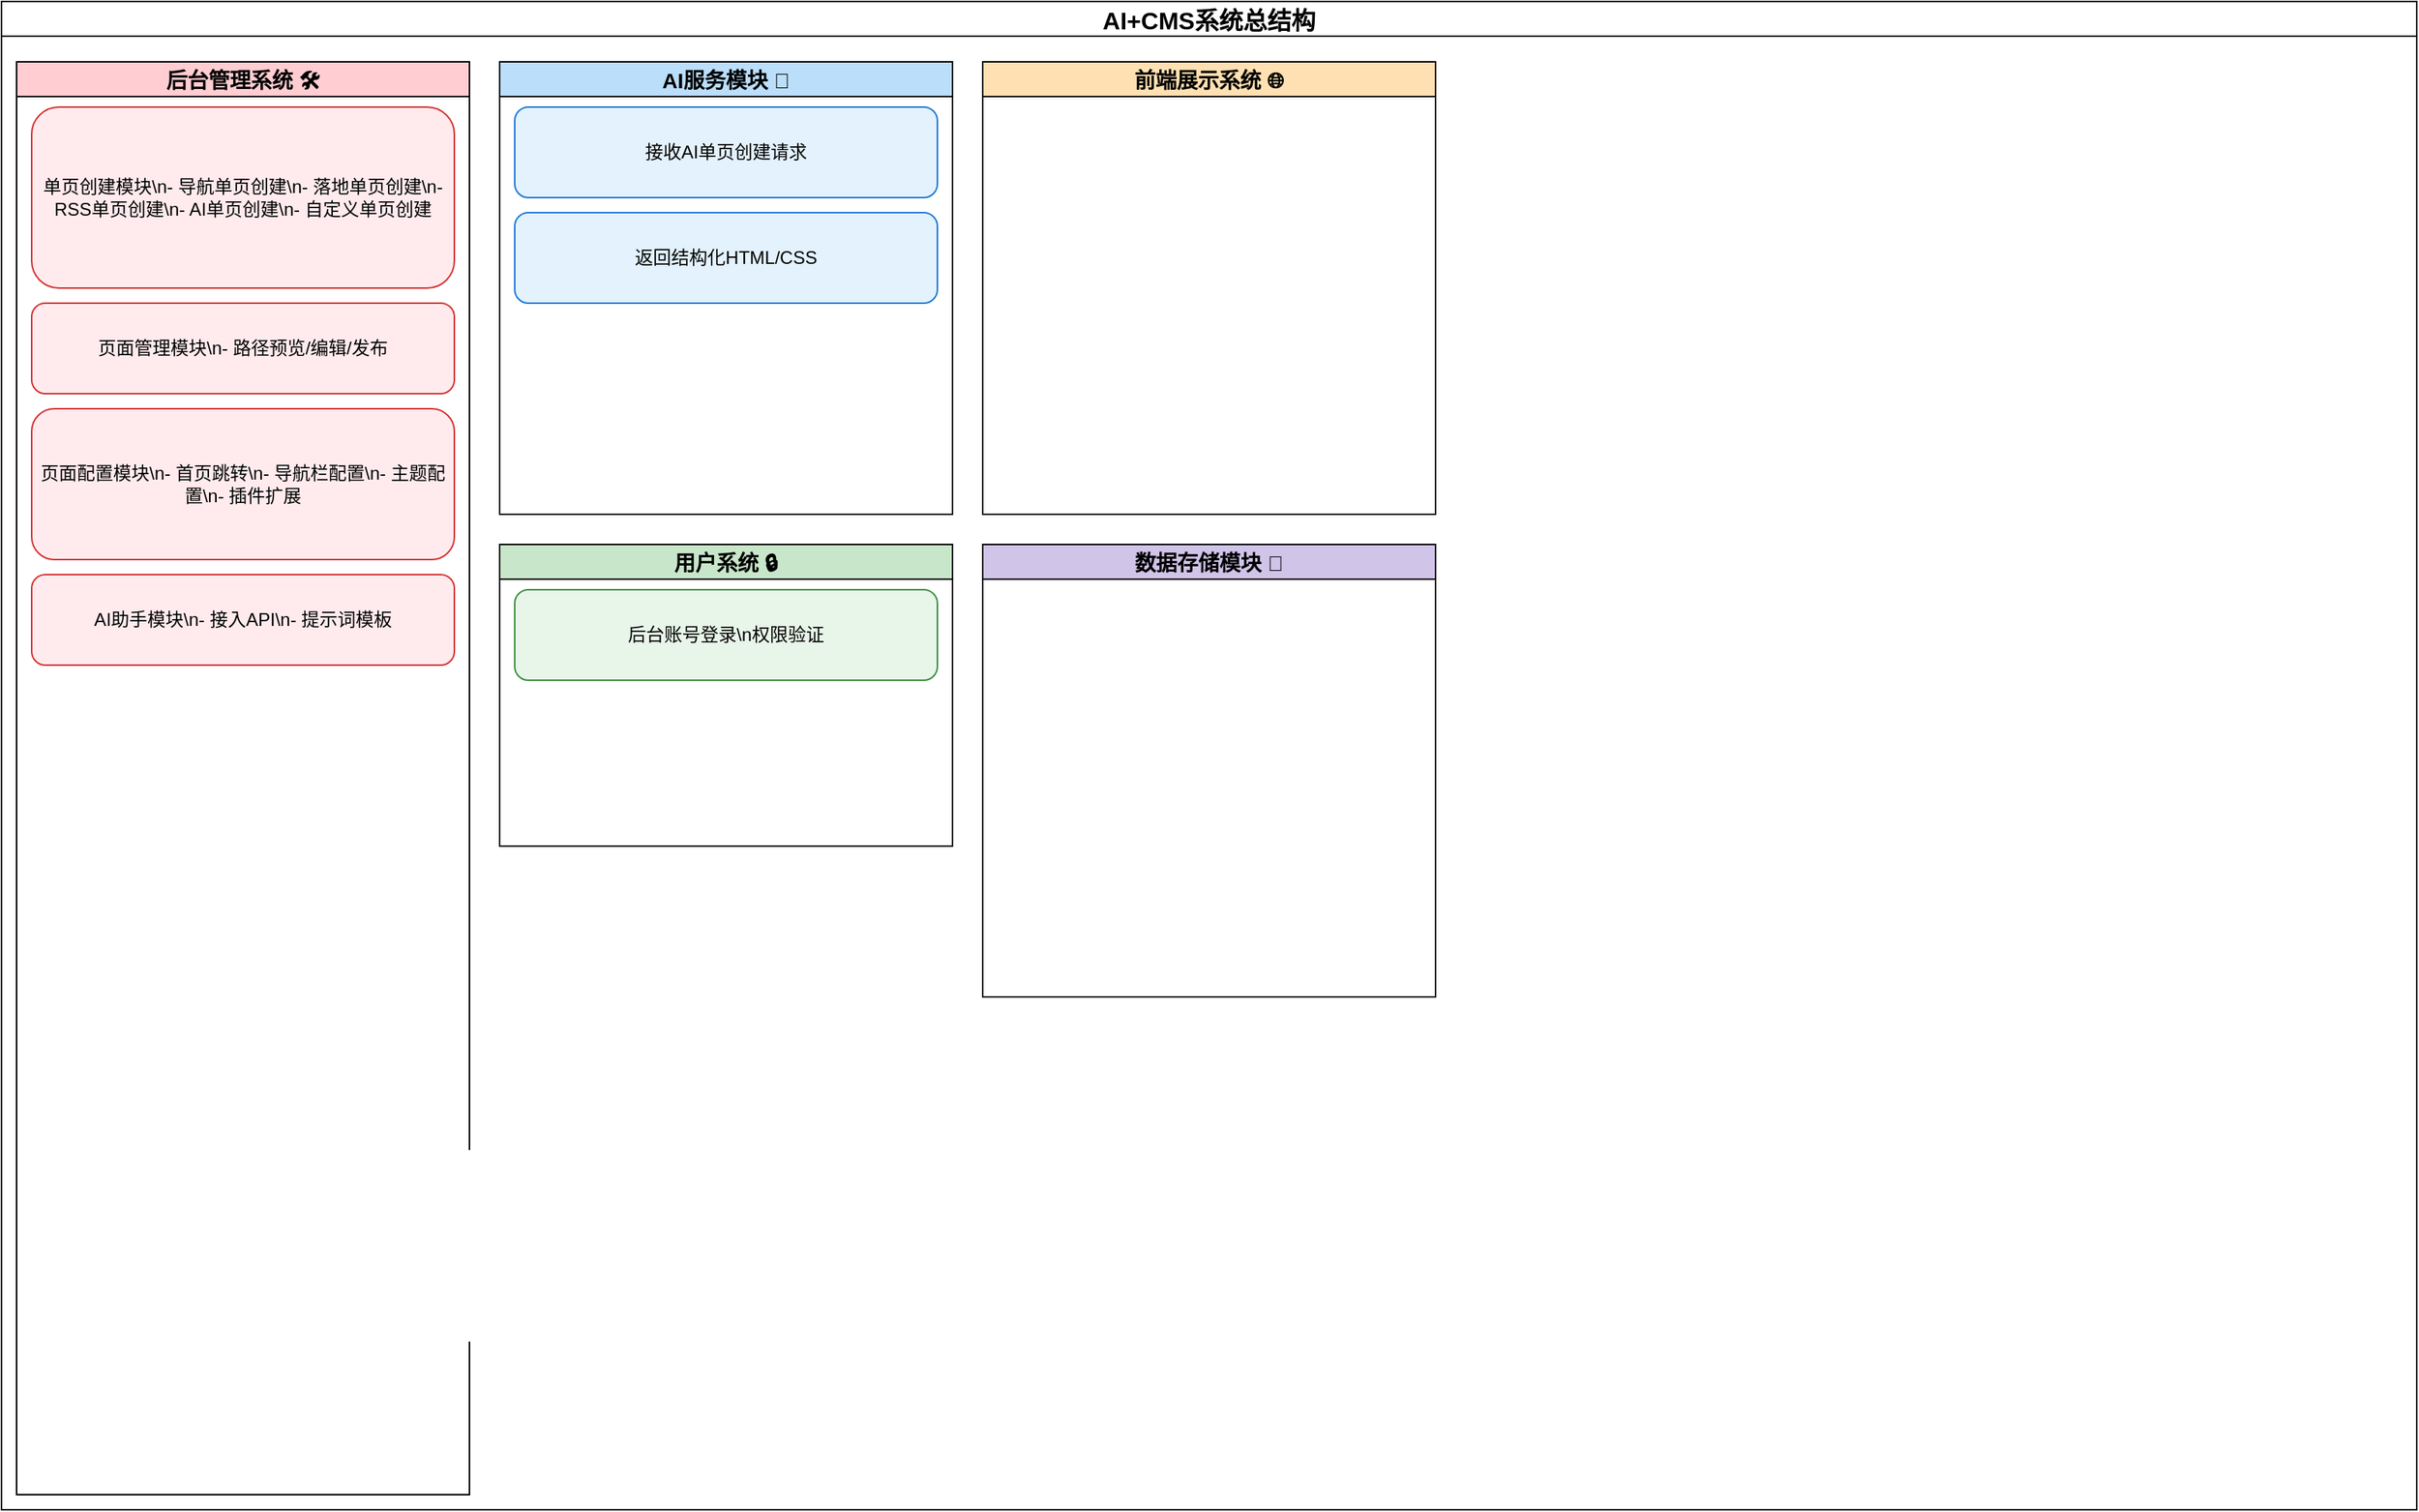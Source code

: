 <?xml version="1.0" encoding="UTF-8"?>
<mxfile>
  <diagram name="AI+CMS系统结构图" id="r8yDq8zK9gZdzWYekOtn">
    <mxGraphModel dx="1216" dy="739" grid="1" gridSize="10" guides="1" tooltips="1" connect="1" arrows="1" fold="1" page="1" pageScale="1" pageWidth="827" pageHeight="1169">
      <root>
        <mxCell id="0"/>
        <mxCell id="1" parent="0"/>

        <!-- 系统总结构 -->
        <mxCell id="2" value="AI+CMS系统总结构" style="swimlane;fillColor=#FFFFFF;strokeColor=#000000;fontSize=16;" vertex="1" parent="1">
          <mxGeometry x="20" y="20" width="1600" height="1000" as="geometry"/>
        </mxCell>

        <!-- 后台管理系统 -->
        <mxCell id="backend" value="后台管理系统 🛠" style="swimlane;fillColor=#FFCDD2;strokeColor=#000000;fontSize=14;" vertex="1" parent="2">
          <mxGeometry x="10" y="40" width="300" height="950" as="geometry"/>
        </mxCell>

        <!-- AI服务模块 -->
        <mxCell id="aiservice" value="AI服务模块 🤖" style="swimlane;fillColor=#BBDEFB;strokeColor=#000000;fontSize=14;" vertex="1" parent="2">
          <mxGeometry x="330" y="40" width="300" height="300" as="geometry"/>
        </mxCell>

        <!-- 用户系统 -->
        <mxCell id="usersystem" value="用户系统 🔒" style="swimlane;fillColor=#C8E6C9;strokeColor=#000000;fontSize=14;" vertex="1" parent="2">
          <mxGeometry x="330" y="360" width="300" height="200" as="geometry"/>
        </mxCell>

        <!-- 前端展示系统 -->
        <mxCell id="frontend" value="前端展示系统 🌐" style="swimlane;fillColor=#FFE0B2;strokeColor=#000000;fontSize=14;" vertex="1" parent="2">
          <mxGeometry x="650" y="40" width="300" height="300" as="geometry"/>
        </mxCell>

        <!-- 数据存储模块 -->
        <mxCell id="datastorage" value="数据存储模块 📁" style="swimlane;fillColor=#D1C4E9;strokeColor=#000000;fontSize=14;" vertex="1" parent="2">
          <mxGeometry x="650" y="360" width="300" height="300" as="geometry"/>
        </mxCell>

        <!-- 后台管理系统的子模块 -->
        <mxCell id="page_creation" value="单页创建模块\n- 导航单页创建\n- 落地单页创建\n- RSS单页创建\n- AI单页创建\n- 自定义单页创建" style="shape=rectangle;whiteSpace=wrap;rounded=1;fillColor=#FFEBEE;strokeColor=#D32F2F;fontSize=12;" vertex="1" parent="backend">
          <mxGeometry x="10" y="30" width="280" height="120" as="geometry"/>
        </mxCell>

        <mxCell id="page_management" value="页面管理模块\n- 路径预览/编辑/发布" style="shape=rectangle;whiteSpace=wrap;rounded=1;fillColor=#FFEBEE;strokeColor=#D32F2F;fontSize=12;" vertex="1" parent="backend">
          <mxGeometry x="10" y="160" width="280" height="60" as="geometry"/>
        </mxCell>

        <mxCell id="page_config" value="页面配置模块\n- 首页跳转\n- 导航栏配置\n- 主题配置\n- 插件扩展" style="shape=rectangle;whiteSpace=wrap;rounded=1;fillColor=#FFEBEE;strokeColor=#D32F2F;fontSize=12;" vertex="1" parent="backend">
          <mxGeometry x="10" y="230" width="280" height="100" as="geometry"/>
        </mxCell>

        <mxCell id="ai_assistant" value="AI助手模块\n- 接入API\n- 提示词模板" style="shape=rectangle;whiteSpace=wrap;rounded=1;fillColor=#FFEBEE;strokeColor=#D32F2F;fontSize=12;" vertex="1" parent="backend">
          <mxGeometry x="10" y="340" width="280" height="60" as="geometry"/>
        </mxCell>

        <!-- AI服务模块内容 -->
        <mxCell id="ai_request" value="接收AI单页创建请求" style="shape=rectangle;whiteSpace=wrap;rounded=1;fillColor=#E3F2FD;strokeColor=#1976D2;fontSize=12;" vertex="1" parent="aiservice">
          <mxGeometry x="10" y="30" width="280" height="60" as="geometry"/>
        </mxCell>
        <mxCell id="ai_return" value="返回结构化HTML/CSS" style="shape=rectangle;whiteSpace=wrap;rounded=1;fillColor=#E3F2FD;strokeColor=#1976D2;fontSize=12;" vertex="1" parent="aiservice">
          <mxGeometry x="10" y="100" width="280" height="60" as="geometry"/>
        </mxCell>

        <!-- 用户系统 -->
        <mxCell id="user_login" value="后台账号登录\n权限验证" style="shape=rectangle;whiteSpace=wrap;rounded=1;fillColor=#E8F5E9;strokeColor=#388E3C;fontSize=12;" vertex="1" parent="usersystem">
          <mxGeometry x="10" y="30" width="280" height="60" as="geometry"/>
        </mxCell>

        <!-- 前端展示系统 -->
        <mxCell id="frontend_view" value="页面路由 & 渲染引擎\n主题样式" style="shape=rectangle;whiteSpace=wrap;rounded=1;fillColor=#FFF3E0;strokeColor=#F57C00;fontSize=12;" vertex="1" parent="frontend">
          <mxGeometry x="10" y="30" width="280" height="80" as="geometry"/>
        </mxCell>

        <!-- 数据存储模块 -->
        <mxCell id="data_blocks" value="页面结构数据\n用户账号数据\n页面配置数据\nAI缓存内容" style="shape=rectangle;whiteSpace=wrap;rounded=1;fillColor=#F3E5F5;strokeColor=#7B1FA2;fontSize=12;" vertex="1" parent="datastorage">
          <mxGeometry x="10" y="30" width="280" height="100" as="geometry"/>
        </mxCell>

        <!-- 连线 -->
        <mxCell id="edge1" style="edgeStyle=orthogonalEdgeStyle;endArrow=block;" edge="1" parent="1" source="backend" target="aiservice">
          <mxGeometry relative="1" as="geometry"/>
        </mxCell>
        <mxCell id="edge2" style="edgeStyle=orthogonalEdgeStyle;endArrow=block;" edge="1" parent="1" source="aiservice" target="backend">
          <mxGeometry relative="1" as="geometry"/>
        </mxCell>
        <mxCell id="edge3" style="edgeStyle=orthogonalEdgeStyle;endArrow=block;" edge="1" parent="1" source="usersystem" target="backend">
          <mxGeometry relative="1" as="geometry"/>
        </mxCell>
        <mxCell id="edge4" style="edgeStyle=orthogonalEdgeStyle;endArrow=block;" edge="1" parent="1" source="backend" target="frontend">
          <mxGeometry relative="1" as="geometry"/>
        </mxCell>
        <mxCell id="edge5" style="edgeStyle=orthogonalEdgeStyle;endArrow=block;" edge="1" parent="1" source="frontend" target="datastorage">
          <mxGeometry relative="1" as="geometry"/>
        </mxCell>
        <mxCell id="edge6" style="edgeStyle=orthogonalEdgeStyle;endArrow=block;" edge="1" parent="1" source="backend" target="datastorage">
          <mxGeometry relative="1" as="geometry"/>
        </mxCell>
        <mxCell id="edge7" style="edgeStyle=orthogonalEdgeStyle;endArrow=block;" edge="1" parent="1" source="aiservice" target="datastorage">
          <mxGeometry relative="1" as="geometry"/>
        </mxCell>

      </root>
    </mxGraphModel>
  </diagram>
</mxfile>
